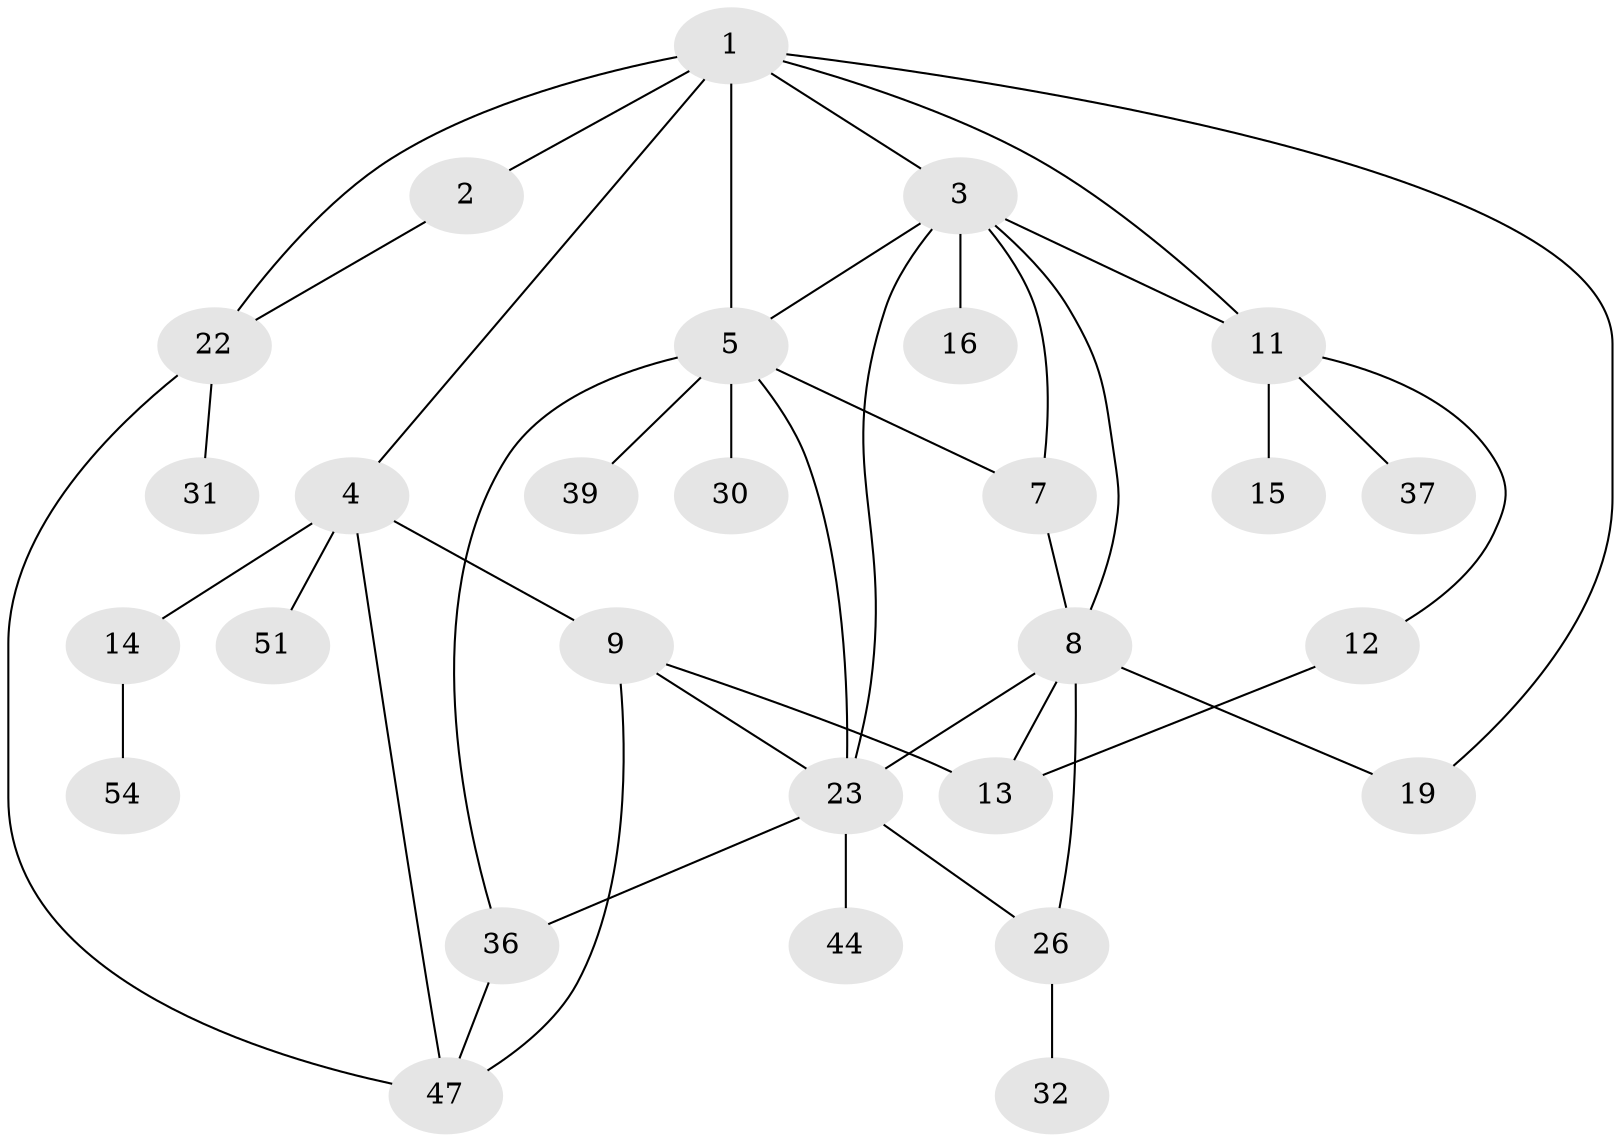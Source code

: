 // original degree distribution, {7: 0.03571428571428571, 2: 0.25, 5: 0.07142857142857142, 4: 0.10714285714285714, 3: 0.19642857142857142, 6: 0.03571428571428571, 1: 0.30357142857142855}
// Generated by graph-tools (version 1.1) at 2025/16/03/04/25 18:16:53]
// undirected, 28 vertices, 43 edges
graph export_dot {
graph [start="1"]
  node [color=gray90,style=filled];
  1;
  2;
  3 [super="+17"];
  4 [super="+35+40"];
  5 [super="+6"];
  7 [super="+27"];
  8 [super="+21"];
  9 [super="+10+46"];
  11 [super="+24"];
  12;
  13 [super="+48"];
  14;
  15 [super="+53+18"];
  16;
  19;
  22 [super="+41"];
  23 [super="+25"];
  26;
  30;
  31;
  32;
  36;
  37;
  39;
  44;
  47 [super="+52+50"];
  51;
  54;
  1 -- 2;
  1 -- 3;
  1 -- 4;
  1 -- 11;
  1 -- 19;
  1 -- 22;
  1 -- 5;
  2 -- 22;
  3 -- 5;
  3 -- 8;
  3 -- 16;
  3 -- 23;
  3 -- 7;
  3 -- 11;
  4 -- 9 [weight=2];
  4 -- 14;
  4 -- 47;
  4 -- 51;
  5 -- 36;
  5 -- 7;
  5 -- 39;
  5 -- 23;
  5 -- 30;
  7 -- 8;
  8 -- 26;
  8 -- 19;
  8 -- 23;
  8 -- 13;
  9 -- 13;
  9 -- 47;
  9 -- 23;
  11 -- 12;
  11 -- 15 [weight=2];
  11 -- 37;
  12 -- 13;
  14 -- 54;
  22 -- 31;
  22 -- 47;
  23 -- 26;
  23 -- 36;
  23 -- 44;
  26 -- 32;
  36 -- 47;
}

